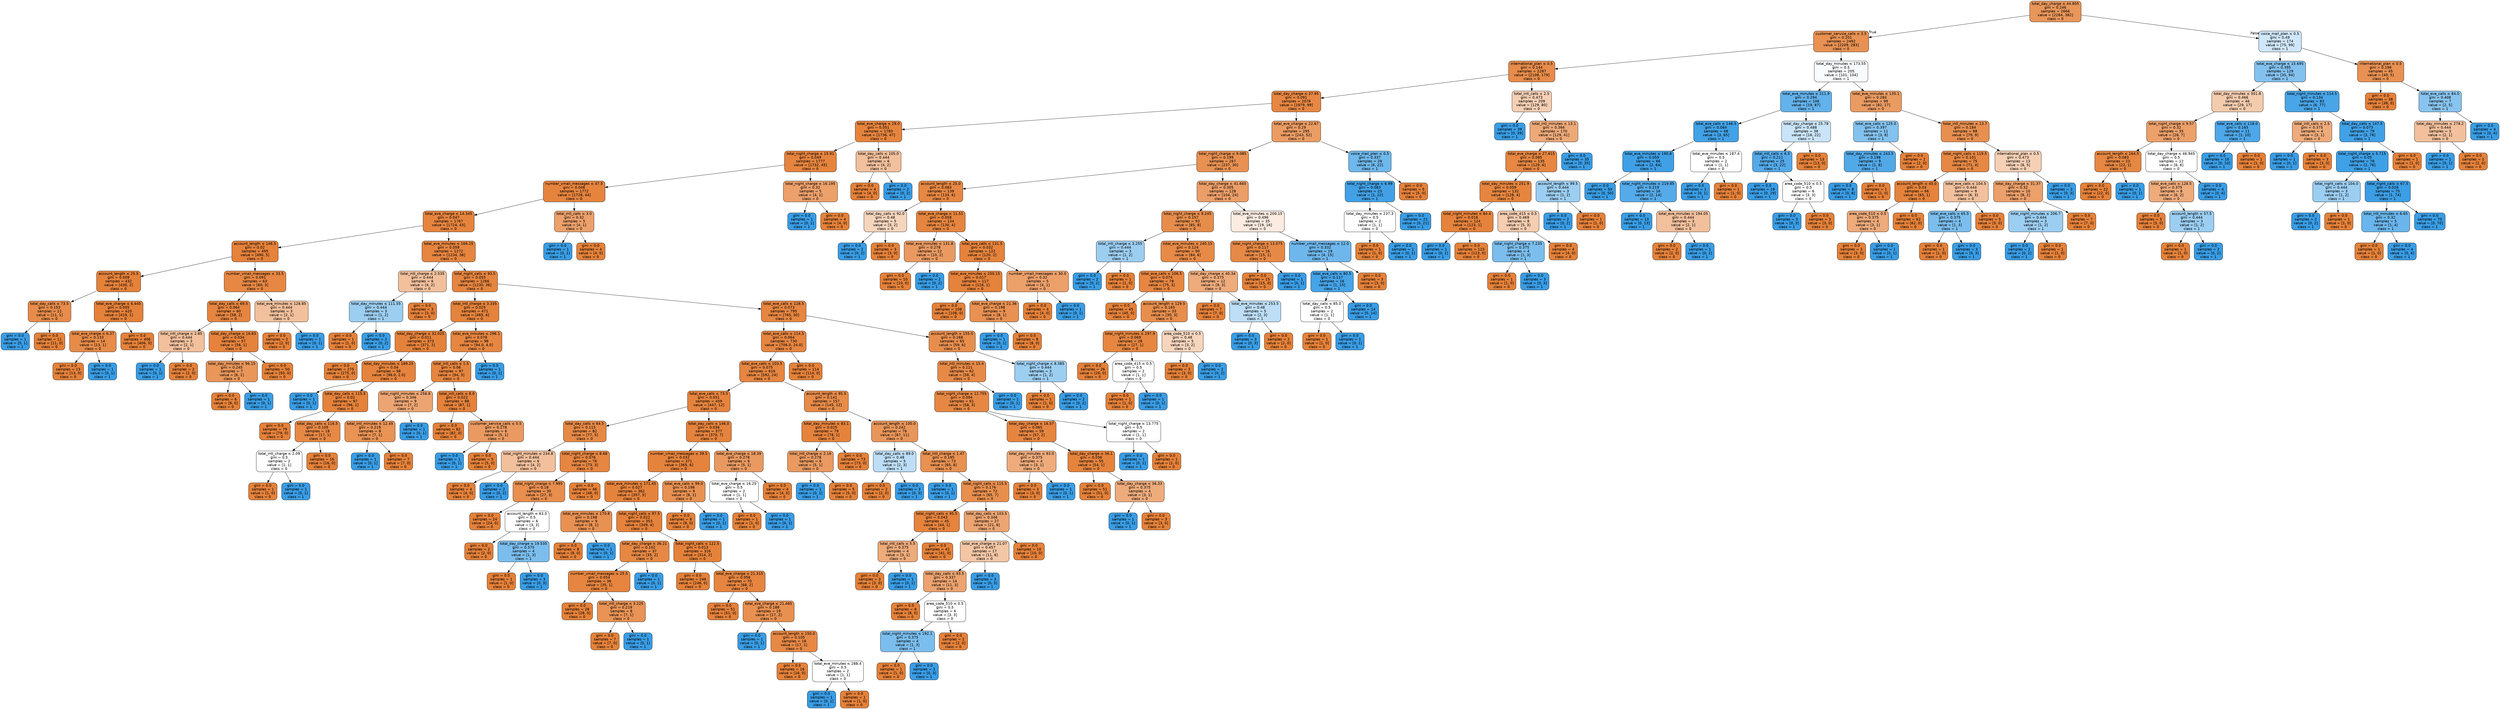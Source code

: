 digraph Tree {
node [shape=box, style="filled, rounded", color="black", fontname="helvetica"] ;
edge [fontname="helvetica"] ;
0 [label=<total_day_charge &le; 44.805<br/>gini = 0.246<br/>samples = 2666<br/>value = [2284, 382]<br/>class = 0>, fillcolor="#e9965a"] ;
1 [label=<customer_service_calls &le; 3.5<br/>gini = 0.201<br/>samples = 2492<br/>value = [2209, 283]<br/>class = 0>, fillcolor="#e89152"] ;
0 -> 1 [labeldistance=2.5, labelangle=45, headlabel="True"] ;
2 [label=<international_plan &le; 0.5<br/>gini = 0.144<br/>samples = 2287<br/>value = [2108, 179]<br/>class = 0>, fillcolor="#e78c4a"] ;
1 -> 2 ;
3 [label=<total_day_charge &le; 37.95<br/>gini = 0.091<br/>samples = 2078<br/>value = [1979, 99]<br/>class = 0>, fillcolor="#e68743"] ;
2 -> 3 ;
4 [label=<total_eve_charge &le; 29.0<br/>gini = 0.051<br/>samples = 1783<br/>value = [1736, 47]<br/>class = 0>, fillcolor="#e6843e"] ;
3 -> 4 ;
5 [label=<total_night_charge &le; 15.91<br/>gini = 0.049<br/>samples = 1777<br/>value = [1732, 45]<br/>class = 0>, fillcolor="#e6843e"] ;
4 -> 5 ;
6 [label=<number_vmail_messages &le; 47.5<br/>gini = 0.048<br/>samples = 1772<br/>value = [1728, 44]<br/>class = 0>, fillcolor="#e6843e"] ;
5 -> 6 ;
7 [label=<total_eve_charge &le; 14.345<br/>gini = 0.047<br/>samples = 1767<br/>value = [1724, 43]<br/>class = 0>, fillcolor="#e6843e"] ;
6 -> 7 ;
8 [label=<account_length &le; 146.5<br/>gini = 0.02<br/>samples = 495<br/>value = [490, 5]<br/>class = 0>, fillcolor="#e5823b"] ;
7 -> 8 ;
9 [label=<account_length &le; 25.5<br/>gini = 0.009<br/>samples = 432<br/>value = [430, 2]<br/>class = 0>, fillcolor="#e5823a"] ;
8 -> 9 ;
10 [label=<total_day_calls &le; 73.5<br/>gini = 0.153<br/>samples = 12<br/>value = [11, 1]<br/>class = 0>, fillcolor="#e78c4b"] ;
9 -> 10 ;
11 [label=<gini = 0.0<br/>samples = 1<br/>value = [0, 1]<br/>class = 1>, fillcolor="#399de5"] ;
10 -> 11 ;
12 [label=<gini = 0.0<br/>samples = 11<br/>value = [11, 0]<br/>class = 0>, fillcolor="#e58139"] ;
10 -> 12 ;
13 [label=<total_eve_charge &le; 6.445<br/>gini = 0.005<br/>samples = 420<br/>value = [419, 1]<br/>class = 0>, fillcolor="#e58139"] ;
9 -> 13 ;
14 [label=<total_eve_charge &le; 6.37<br/>gini = 0.133<br/>samples = 14<br/>value = [13, 1]<br/>class = 0>, fillcolor="#e78b48"] ;
13 -> 14 ;
15 [label=<gini = 0.0<br/>samples = 13<br/>value = [13, 0]<br/>class = 0>, fillcolor="#e58139"] ;
14 -> 15 ;
16 [label=<gini = 0.0<br/>samples = 1<br/>value = [0, 1]<br/>class = 1>, fillcolor="#399de5"] ;
14 -> 16 ;
17 [label=<gini = 0.0<br/>samples = 406<br/>value = [406, 0]<br/>class = 0>, fillcolor="#e58139"] ;
13 -> 17 ;
18 [label=<number_vmail_messages &le; 33.5<br/>gini = 0.091<br/>samples = 63<br/>value = [60, 3]<br/>class = 0>, fillcolor="#e68743"] ;
8 -> 18 ;
19 [label=<total_day_calls &le; 69.5<br/>gini = 0.064<br/>samples = 60<br/>value = [58, 2]<br/>class = 0>, fillcolor="#e68540"] ;
18 -> 19 ;
20 [label=<total_intl_charge &le; 2.85<br/>gini = 0.444<br/>samples = 3<br/>value = [2, 1]<br/>class = 0>, fillcolor="#f2c09c"] ;
19 -> 20 ;
21 [label=<gini = 0.0<br/>samples = 1<br/>value = [0, 1]<br/>class = 1>, fillcolor="#399de5"] ;
20 -> 21 ;
22 [label=<gini = 0.0<br/>samples = 2<br/>value = [2, 0]<br/>class = 0>, fillcolor="#e58139"] ;
20 -> 22 ;
23 [label=<total_day_charge &le; 16.83<br/>gini = 0.034<br/>samples = 57<br/>value = [56, 1]<br/>class = 0>, fillcolor="#e5833d"] ;
19 -> 23 ;
24 [label=<total_day_minutes &le; 96.15<br/>gini = 0.245<br/>samples = 7<br/>value = [6, 1]<br/>class = 0>, fillcolor="#e9965a"] ;
23 -> 24 ;
25 [label=<gini = 0.0<br/>samples = 6<br/>value = [6, 0]<br/>class = 0>, fillcolor="#e58139"] ;
24 -> 25 ;
26 [label=<gini = 0.0<br/>samples = 1<br/>value = [0, 1]<br/>class = 1>, fillcolor="#399de5"] ;
24 -> 26 ;
27 [label=<gini = 0.0<br/>samples = 50<br/>value = [50, 0]<br/>class = 0>, fillcolor="#e58139"] ;
23 -> 27 ;
28 [label=<total_eve_minutes &le; 128.85<br/>gini = 0.444<br/>samples = 3<br/>value = [2, 1]<br/>class = 0>, fillcolor="#f2c09c"] ;
18 -> 28 ;
29 [label=<gini = 0.0<br/>samples = 2<br/>value = [2, 0]<br/>class = 0>, fillcolor="#e58139"] ;
28 -> 29 ;
30 [label=<gini = 0.0<br/>samples = 1<br/>value = [0, 1]<br/>class = 1>, fillcolor="#399de5"] ;
28 -> 30 ;
31 [label=<total_eve_minutes &le; 169.25<br/>gini = 0.058<br/>samples = 1272<br/>value = [1234, 38]<br/>class = 0>, fillcolor="#e6853f"] ;
7 -> 31 ;
32 [label=<total_intl_charge &le; 2.535<br/>gini = 0.444<br/>samples = 6<br/>value = [4, 2]<br/>class = 0>, fillcolor="#f2c09c"] ;
31 -> 32 ;
33 [label=<total_day_minutes &le; 111.55<br/>gini = 0.444<br/>samples = 3<br/>value = [1, 2]<br/>class = 1>, fillcolor="#9ccef2"] ;
32 -> 33 ;
34 [label=<gini = 0.0<br/>samples = 1<br/>value = [1, 0]<br/>class = 0>, fillcolor="#e58139"] ;
33 -> 34 ;
35 [label=<gini = 0.0<br/>samples = 2<br/>value = [0, 2]<br/>class = 1>, fillcolor="#399de5"] ;
33 -> 35 ;
36 [label=<gini = 0.0<br/>samples = 3<br/>value = [3, 0]<br/>class = 0>, fillcolor="#e58139"] ;
32 -> 36 ;
37 [label=<total_night_calls &le; 93.5<br/>gini = 0.055<br/>samples = 1266<br/>value = [1230, 36]<br/>class = 0>, fillcolor="#e6853f"] ;
31 -> 37 ;
38 [label=<total_intl_charge &le; 3.335<br/>gini = 0.025<br/>samples = 471<br/>value = [465, 6]<br/>class = 0>, fillcolor="#e5833c"] ;
37 -> 38 ;
39 [label=<total_day_charge &le; 32.025<br/>gini = 0.011<br/>samples = 373<br/>value = [371, 2]<br/>class = 0>, fillcolor="#e5823a"] ;
38 -> 39 ;
40 [label=<gini = 0.0<br/>samples = 275<br/>value = [275, 0]<br/>class = 0>, fillcolor="#e58139"] ;
39 -> 40 ;
41 [label=<total_day_minutes &le; 189.25<br/>gini = 0.04<br/>samples = 98<br/>value = [96.0, 2.0]<br/>class = 0>, fillcolor="#e6843d"] ;
39 -> 41 ;
42 [label=<gini = 0.0<br/>samples = 1<br/>value = [0, 1]<br/>class = 1>, fillcolor="#399de5"] ;
41 -> 42 ;
43 [label=<total_day_calls &le; 115.5<br/>gini = 0.02<br/>samples = 97<br/>value = [96, 1]<br/>class = 0>, fillcolor="#e5823b"] ;
41 -> 43 ;
44 [label=<gini = 0.0<br/>samples = 79<br/>value = [79, 0]<br/>class = 0>, fillcolor="#e58139"] ;
43 -> 44 ;
45 [label=<total_day_calls &le; 116.5<br/>gini = 0.105<br/>samples = 18<br/>value = [17, 1]<br/>class = 0>, fillcolor="#e78845"] ;
43 -> 45 ;
46 [label=<total_intl_charge &le; 2.09<br/>gini = 0.5<br/>samples = 2<br/>value = [1, 1]<br/>class = 0>, fillcolor="#ffffff"] ;
45 -> 46 ;
47 [label=<gini = 0.0<br/>samples = 1<br/>value = [1, 0]<br/>class = 0>, fillcolor="#e58139"] ;
46 -> 47 ;
48 [label=<gini = 0.0<br/>samples = 1<br/>value = [0, 1]<br/>class = 1>, fillcolor="#399de5"] ;
46 -> 48 ;
49 [label=<gini = 0.0<br/>samples = 16<br/>value = [16, 0]<br/>class = 0>, fillcolor="#e58139"] ;
45 -> 49 ;
50 [label=<total_eve_minutes &le; 296.1<br/>gini = 0.078<br/>samples = 98<br/>value = [94.0, 4.0]<br/>class = 0>, fillcolor="#e68641"] ;
38 -> 50 ;
51 [label=<total_intl_calls &le; 1.5<br/>gini = 0.06<br/>samples = 97<br/>value = [94, 3]<br/>class = 0>, fillcolor="#e6853f"] ;
50 -> 51 ;
52 [label=<total_night_minutes &le; 258.8<br/>gini = 0.346<br/>samples = 9<br/>value = [7, 2]<br/>class = 0>, fillcolor="#eca572"] ;
51 -> 52 ;
53 [label=<total_intl_minutes &le; 12.45<br/>gini = 0.219<br/>samples = 8<br/>value = [7, 1]<br/>class = 0>, fillcolor="#e99355"] ;
52 -> 53 ;
54 [label=<gini = 0.0<br/>samples = 1<br/>value = [0, 1]<br/>class = 1>, fillcolor="#399de5"] ;
53 -> 54 ;
55 [label=<gini = 0.0<br/>samples = 7<br/>value = [7, 0]<br/>class = 0>, fillcolor="#e58139"] ;
53 -> 55 ;
56 [label=<gini = 0.0<br/>samples = 1<br/>value = [0, 1]<br/>class = 1>, fillcolor="#399de5"] ;
52 -> 56 ;
57 [label=<total_intl_calls &le; 8.0<br/>gini = 0.022<br/>samples = 88<br/>value = [87, 1]<br/>class = 0>, fillcolor="#e5823b"] ;
51 -> 57 ;
58 [label=<gini = 0.0<br/>samples = 82<br/>value = [82, 0]<br/>class = 0>, fillcolor="#e58139"] ;
57 -> 58 ;
59 [label=<customer_service_calls &le; 0.5<br/>gini = 0.278<br/>samples = 6<br/>value = [5, 1]<br/>class = 0>, fillcolor="#ea9a61"] ;
57 -> 59 ;
60 [label=<gini = 0.0<br/>samples = 1<br/>value = [0, 1]<br/>class = 1>, fillcolor="#399de5"] ;
59 -> 60 ;
61 [label=<gini = 0.0<br/>samples = 5<br/>value = [5, 0]<br/>class = 0>, fillcolor="#e58139"] ;
59 -> 61 ;
62 [label=<gini = 0.0<br/>samples = 1<br/>value = [0, 1]<br/>class = 1>, fillcolor="#399de5"] ;
50 -> 62 ;
63 [label=<total_eve_calls &le; 128.5<br/>gini = 0.073<br/>samples = 795<br/>value = [765, 30]<br/>class = 0>, fillcolor="#e68641"] ;
37 -> 63 ;
64 [label=<total_eve_calls &le; 114.5<br/>gini = 0.064<br/>samples = 730<br/>value = [706.0, 24.0]<br/>class = 0>, fillcolor="#e68540"] ;
63 -> 64 ;
65 [label=<total_eve_calls &le; 103.5<br/>gini = 0.075<br/>samples = 616<br/>value = [592, 24]<br/>class = 0>, fillcolor="#e68641"] ;
64 -> 65 ;
66 [label=<total_eve_calls &le; 73.5<br/>gini = 0.051<br/>samples = 459<br/>value = [447, 12]<br/>class = 0>, fillcolor="#e6843e"] ;
65 -> 66 ;
67 [label=<total_day_calls &le; 64.5<br/>gini = 0.115<br/>samples = 82<br/>value = [77, 5]<br/>class = 0>, fillcolor="#e78946"] ;
66 -> 67 ;
68 [label=<total_night_minutes &le; 234.8<br/>gini = 0.444<br/>samples = 6<br/>value = [4, 2]<br/>class = 0>, fillcolor="#f2c09c"] ;
67 -> 68 ;
69 [label=<gini = 0.0<br/>samples = 4<br/>value = [4, 0]<br/>class = 0>, fillcolor="#e58139"] ;
68 -> 69 ;
70 [label=<gini = 0.0<br/>samples = 2<br/>value = [0, 2]<br/>class = 1>, fillcolor="#399de5"] ;
68 -> 70 ;
71 [label=<total_night_charge &le; 8.68<br/>gini = 0.076<br/>samples = 76<br/>value = [73, 3]<br/>class = 0>, fillcolor="#e68641"] ;
67 -> 71 ;
72 [label=<total_night_charge &le; 7.995<br/>gini = 0.18<br/>samples = 30<br/>value = [27, 3]<br/>class = 0>, fillcolor="#e88f4f"] ;
71 -> 72 ;
73 [label=<gini = 0.0<br/>samples = 24<br/>value = [24, 0]<br/>class = 0>, fillcolor="#e58139"] ;
72 -> 73 ;
74 [label=<account_length &le; 63.0<br/>gini = 0.5<br/>samples = 6<br/>value = [3, 3]<br/>class = 0>, fillcolor="#ffffff"] ;
72 -> 74 ;
75 [label=<gini = 0.0<br/>samples = 2<br/>value = [2, 0]<br/>class = 0>, fillcolor="#e58139"] ;
74 -> 75 ;
76 [label=<total_day_charge &le; 19.535<br/>gini = 0.375<br/>samples = 4<br/>value = [1, 3]<br/>class = 1>, fillcolor="#7bbeee"] ;
74 -> 76 ;
77 [label=<gini = 0.0<br/>samples = 1<br/>value = [1, 0]<br/>class = 0>, fillcolor="#e58139"] ;
76 -> 77 ;
78 [label=<gini = 0.0<br/>samples = 3<br/>value = [0, 3]<br/>class = 1>, fillcolor="#399de5"] ;
76 -> 78 ;
79 [label=<gini = 0.0<br/>samples = 46<br/>value = [46, 0]<br/>class = 0>, fillcolor="#e58139"] ;
71 -> 79 ;
80 [label=<total_day_calls &le; 146.0<br/>gini = 0.036<br/>samples = 377<br/>value = [370, 7]<br/>class = 0>, fillcolor="#e5833d"] ;
66 -> 80 ;
81 [label=<number_vmail_messages &le; 39.5<br/>gini = 0.032<br/>samples = 371<br/>value = [365, 6]<br/>class = 0>, fillcolor="#e5833c"] ;
80 -> 81 ;
82 [label=<total_eve_minutes &le; 171.45<br/>gini = 0.027<br/>samples = 362<br/>value = [357, 5]<br/>class = 0>, fillcolor="#e5833c"] ;
81 -> 82 ;
83 [label=<total_eve_minutes &le; 170.8<br/>gini = 0.198<br/>samples = 9<br/>value = [8, 1]<br/>class = 0>, fillcolor="#e89152"] ;
82 -> 83 ;
84 [label=<gini = 0.0<br/>samples = 8<br/>value = [8, 0]<br/>class = 0>, fillcolor="#e58139"] ;
83 -> 84 ;
85 [label=<gini = 0.0<br/>samples = 1<br/>value = [0, 1]<br/>class = 1>, fillcolor="#399de5"] ;
83 -> 85 ;
86 [label=<total_night_calls &le; 97.5<br/>gini = 0.022<br/>samples = 353<br/>value = [349, 4]<br/>class = 0>, fillcolor="#e5823b"] ;
82 -> 86 ;
87 [label=<total_day_charge &le; 36.21<br/>gini = 0.102<br/>samples = 37<br/>value = [35, 2]<br/>class = 0>, fillcolor="#e68844"] ;
86 -> 87 ;
88 [label=<number_vmail_messages &le; 25.5<br/>gini = 0.054<br/>samples = 36<br/>value = [35, 1]<br/>class = 0>, fillcolor="#e6853f"] ;
87 -> 88 ;
89 [label=<gini = 0.0<br/>samples = 28<br/>value = [28, 0]<br/>class = 0>, fillcolor="#e58139"] ;
88 -> 89 ;
90 [label=<total_intl_charge &le; 3.225<br/>gini = 0.219<br/>samples = 8<br/>value = [7, 1]<br/>class = 0>, fillcolor="#e99355"] ;
88 -> 90 ;
91 [label=<gini = 0.0<br/>samples = 7<br/>value = [7, 0]<br/>class = 0>, fillcolor="#e58139"] ;
90 -> 91 ;
92 [label=<gini = 0.0<br/>samples = 1<br/>value = [0, 1]<br/>class = 1>, fillcolor="#399de5"] ;
90 -> 92 ;
93 [label=<gini = 0.0<br/>samples = 1<br/>value = [0, 1]<br/>class = 1>, fillcolor="#399de5"] ;
87 -> 93 ;
94 [label=<total_night_calls &le; 122.5<br/>gini = 0.013<br/>samples = 316<br/>value = [314, 2]<br/>class = 0>, fillcolor="#e5823a"] ;
86 -> 94 ;
95 [label=<gini = 0.0<br/>samples = 246<br/>value = [246, 0]<br/>class = 0>, fillcolor="#e58139"] ;
94 -> 95 ;
96 [label=<total_eve_charge &le; 21.315<br/>gini = 0.056<br/>samples = 70<br/>value = [68, 2]<br/>class = 0>, fillcolor="#e6853f"] ;
94 -> 96 ;
97 [label=<gini = 0.0<br/>samples = 51<br/>value = [51, 0]<br/>class = 0>, fillcolor="#e58139"] ;
96 -> 97 ;
98 [label=<total_eve_charge &le; 21.465<br/>gini = 0.188<br/>samples = 19<br/>value = [17, 2]<br/>class = 0>, fillcolor="#e89050"] ;
96 -> 98 ;
99 [label=<gini = 0.0<br/>samples = 1<br/>value = [0, 1]<br/>class = 1>, fillcolor="#399de5"] ;
98 -> 99 ;
100 [label=<account_length &le; 150.0<br/>gini = 0.105<br/>samples = 18<br/>value = [17, 1]<br/>class = 0>, fillcolor="#e78845"] ;
98 -> 100 ;
101 [label=<gini = 0.0<br/>samples = 16<br/>value = [16, 0]<br/>class = 0>, fillcolor="#e58139"] ;
100 -> 101 ;
102 [label=<total_eve_minutes &le; 288.4<br/>gini = 0.5<br/>samples = 2<br/>value = [1, 1]<br/>class = 0>, fillcolor="#ffffff"] ;
100 -> 102 ;
103 [label=<gini = 0.0<br/>samples = 1<br/>value = [0, 1]<br/>class = 1>, fillcolor="#399de5"] ;
102 -> 103 ;
104 [label=<gini = 0.0<br/>samples = 1<br/>value = [1, 0]<br/>class = 0>, fillcolor="#e58139"] ;
102 -> 104 ;
105 [label=<total_eve_calls &le; 99.0<br/>gini = 0.198<br/>samples = 9<br/>value = [8, 1]<br/>class = 0>, fillcolor="#e89152"] ;
81 -> 105 ;
106 [label=<gini = 0.0<br/>samples = 8<br/>value = [8, 0]<br/>class = 0>, fillcolor="#e58139"] ;
105 -> 106 ;
107 [label=<gini = 0.0<br/>samples = 1<br/>value = [0, 1]<br/>class = 1>, fillcolor="#399de5"] ;
105 -> 107 ;
108 [label=<total_eve_charge &le; 18.39<br/>gini = 0.278<br/>samples = 6<br/>value = [5, 1]<br/>class = 0>, fillcolor="#ea9a61"] ;
80 -> 108 ;
109 [label=<total_eve_charge &le; 16.25<br/>gini = 0.5<br/>samples = 2<br/>value = [1, 1]<br/>class = 0>, fillcolor="#ffffff"] ;
108 -> 109 ;
110 [label=<gini = 0.0<br/>samples = 1<br/>value = [1, 0]<br/>class = 0>, fillcolor="#e58139"] ;
109 -> 110 ;
111 [label=<gini = 0.0<br/>samples = 1<br/>value = [0, 1]<br/>class = 1>, fillcolor="#399de5"] ;
109 -> 111 ;
112 [label=<gini = 0.0<br/>samples = 4<br/>value = [4, 0]<br/>class = 0>, fillcolor="#e58139"] ;
108 -> 112 ;
113 [label=<account_length &le; 95.5<br/>gini = 0.141<br/>samples = 157<br/>value = [145, 12]<br/>class = 0>, fillcolor="#e78b49"] ;
65 -> 113 ;
114 [label=<total_day_minutes &le; 83.1<br/>gini = 0.025<br/>samples = 79<br/>value = [78, 1]<br/>class = 0>, fillcolor="#e5833c"] ;
113 -> 114 ;
115 [label=<total_intl_charge &le; 2.16<br/>gini = 0.278<br/>samples = 6<br/>value = [5, 1]<br/>class = 0>, fillcolor="#ea9a61"] ;
114 -> 115 ;
116 [label=<gini = 0.0<br/>samples = 1<br/>value = [0, 1]<br/>class = 1>, fillcolor="#399de5"] ;
115 -> 116 ;
117 [label=<gini = 0.0<br/>samples = 5<br/>value = [5, 0]<br/>class = 0>, fillcolor="#e58139"] ;
115 -> 117 ;
118 [label=<gini = 0.0<br/>samples = 73<br/>value = [73, 0]<br/>class = 0>, fillcolor="#e58139"] ;
114 -> 118 ;
119 [label=<account_length &le; 100.0<br/>gini = 0.242<br/>samples = 78<br/>value = [67, 11]<br/>class = 0>, fillcolor="#e9965a"] ;
113 -> 119 ;
120 [label=<total_day_calls &le; 89.0<br/>gini = 0.48<br/>samples = 5<br/>value = [2, 3]<br/>class = 1>, fillcolor="#bddef6"] ;
119 -> 120 ;
121 [label=<gini = 0.0<br/>samples = 2<br/>value = [2, 0]<br/>class = 0>, fillcolor="#e58139"] ;
120 -> 121 ;
122 [label=<gini = 0.0<br/>samples = 3<br/>value = [0, 3]<br/>class = 1>, fillcolor="#399de5"] ;
120 -> 122 ;
123 [label=<total_intl_charge &le; 1.47<br/>gini = 0.195<br/>samples = 73<br/>value = [65, 8]<br/>class = 0>, fillcolor="#e89151"] ;
119 -> 123 ;
124 [label=<gini = 0.0<br/>samples = 1<br/>value = [0, 1]<br/>class = 1>, fillcolor="#399de5"] ;
123 -> 124 ;
125 [label=<total_night_calls &le; 115.5<br/>gini = 0.176<br/>samples = 72<br/>value = [65, 7]<br/>class = 0>, fillcolor="#e88f4e"] ;
123 -> 125 ;
126 [label=<total_night_calls &le; 95.5<br/>gini = 0.043<br/>samples = 45<br/>value = [44, 1]<br/>class = 0>, fillcolor="#e6843d"] ;
125 -> 126 ;
127 [label=<total_intl_calls &le; 5.5<br/>gini = 0.375<br/>samples = 4<br/>value = [3, 1]<br/>class = 0>, fillcolor="#eeab7b"] ;
126 -> 127 ;
128 [label=<gini = 0.0<br/>samples = 3<br/>value = [3, 0]<br/>class = 0>, fillcolor="#e58139"] ;
127 -> 128 ;
129 [label=<gini = 0.0<br/>samples = 1<br/>value = [0, 1]<br/>class = 1>, fillcolor="#399de5"] ;
127 -> 129 ;
130 [label=<gini = 0.0<br/>samples = 41<br/>value = [41, 0]<br/>class = 0>, fillcolor="#e58139"] ;
126 -> 130 ;
131 [label=<total_day_calls &le; 103.5<br/>gini = 0.346<br/>samples = 27<br/>value = [21, 6]<br/>class = 0>, fillcolor="#eca572"] ;
125 -> 131 ;
132 [label=<total_eve_charge &le; 21.07<br/>gini = 0.457<br/>samples = 17<br/>value = [11, 6]<br/>class = 0>, fillcolor="#f3c6a5"] ;
131 -> 132 ;
133 [label=<total_day_calls &le; 93.5<br/>gini = 0.337<br/>samples = 14<br/>value = [11, 3]<br/>class = 0>, fillcolor="#eca36f"] ;
132 -> 133 ;
134 [label=<gini = 0.0<br/>samples = 8<br/>value = [8, 0]<br/>class = 0>, fillcolor="#e58139"] ;
133 -> 134 ;
135 [label=<area_code_510 &le; 0.5<br/>gini = 0.5<br/>samples = 6<br/>value = [3, 3]<br/>class = 0>, fillcolor="#ffffff"] ;
133 -> 135 ;
136 [label=<total_night_minutes &le; 192.1<br/>gini = 0.375<br/>samples = 4<br/>value = [1, 3]<br/>class = 1>, fillcolor="#7bbeee"] ;
135 -> 136 ;
137 [label=<gini = 0.0<br/>samples = 1<br/>value = [1, 0]<br/>class = 0>, fillcolor="#e58139"] ;
136 -> 137 ;
138 [label=<gini = 0.0<br/>samples = 3<br/>value = [0, 3]<br/>class = 1>, fillcolor="#399de5"] ;
136 -> 138 ;
139 [label=<gini = 0.0<br/>samples = 2<br/>value = [2, 0]<br/>class = 0>, fillcolor="#e58139"] ;
135 -> 139 ;
140 [label=<gini = 0.0<br/>samples = 3<br/>value = [0, 3]<br/>class = 1>, fillcolor="#399de5"] ;
132 -> 140 ;
141 [label=<gini = 0.0<br/>samples = 10<br/>value = [10, 0]<br/>class = 0>, fillcolor="#e58139"] ;
131 -> 141 ;
142 [label=<gini = 0.0<br/>samples = 114<br/>value = [114, 0]<br/>class = 0>, fillcolor="#e58139"] ;
64 -> 142 ;
143 [label=<account_length &le; 155.0<br/>gini = 0.168<br/>samples = 65<br/>value = [59, 6]<br/>class = 0>, fillcolor="#e88e4d"] ;
63 -> 143 ;
144 [label=<total_intl_minutes &le; 15.4<br/>gini = 0.121<br/>samples = 62<br/>value = [58, 4]<br/>class = 0>, fillcolor="#e78a47"] ;
143 -> 144 ;
145 [label=<total_night_charge &le; 12.755<br/>gini = 0.094<br/>samples = 61<br/>value = [58, 3]<br/>class = 0>, fillcolor="#e68843"] ;
144 -> 145 ;
146 [label=<total_day_charge &le; 16.57<br/>gini = 0.065<br/>samples = 59<br/>value = [57, 2]<br/>class = 0>, fillcolor="#e68540"] ;
145 -> 146 ;
147 [label=<total_day_minutes &le; 93.0<br/>gini = 0.375<br/>samples = 4<br/>value = [3, 1]<br/>class = 0>, fillcolor="#eeab7b"] ;
146 -> 147 ;
148 [label=<gini = 0.0<br/>samples = 3<br/>value = [3, 0]<br/>class = 0>, fillcolor="#e58139"] ;
147 -> 148 ;
149 [label=<gini = 0.0<br/>samples = 1<br/>value = [0, 1]<br/>class = 1>, fillcolor="#399de5"] ;
147 -> 149 ;
150 [label=<total_day_charge &le; 36.1<br/>gini = 0.036<br/>samples = 55<br/>value = [54, 1]<br/>class = 0>, fillcolor="#e5833d"] ;
146 -> 150 ;
151 [label=<gini = 0.0<br/>samples = 51<br/>value = [51, 0]<br/>class = 0>, fillcolor="#e58139"] ;
150 -> 151 ;
152 [label=<total_day_charge &le; 36.33<br/>gini = 0.375<br/>samples = 4<br/>value = [3, 1]<br/>class = 0>, fillcolor="#eeab7b"] ;
150 -> 152 ;
153 [label=<gini = 0.0<br/>samples = 1<br/>value = [0, 1]<br/>class = 1>, fillcolor="#399de5"] ;
152 -> 153 ;
154 [label=<gini = 0.0<br/>samples = 3<br/>value = [3, 0]<br/>class = 0>, fillcolor="#e58139"] ;
152 -> 154 ;
155 [label=<total_night_charge &le; 13.775<br/>gini = 0.5<br/>samples = 2<br/>value = [1, 1]<br/>class = 0>, fillcolor="#ffffff"] ;
145 -> 155 ;
156 [label=<gini = 0.0<br/>samples = 1<br/>value = [0, 1]<br/>class = 1>, fillcolor="#399de5"] ;
155 -> 156 ;
157 [label=<gini = 0.0<br/>samples = 1<br/>value = [1, 0]<br/>class = 0>, fillcolor="#e58139"] ;
155 -> 157 ;
158 [label=<gini = 0.0<br/>samples = 1<br/>value = [0, 1]<br/>class = 1>, fillcolor="#399de5"] ;
144 -> 158 ;
159 [label=<total_night_charge &le; 8.385<br/>gini = 0.444<br/>samples = 3<br/>value = [1, 2]<br/>class = 1>, fillcolor="#9ccef2"] ;
143 -> 159 ;
160 [label=<gini = 0.0<br/>samples = 1<br/>value = [1, 0]<br/>class = 0>, fillcolor="#e58139"] ;
159 -> 160 ;
161 [label=<gini = 0.0<br/>samples = 2<br/>value = [0, 2]<br/>class = 1>, fillcolor="#399de5"] ;
159 -> 161 ;
162 [label=<total_intl_calls &le; 3.0<br/>gini = 0.32<br/>samples = 5<br/>value = [4, 1]<br/>class = 0>, fillcolor="#eca06a"] ;
6 -> 162 ;
163 [label=<gini = 0.0<br/>samples = 1<br/>value = [0, 1]<br/>class = 1>, fillcolor="#399de5"] ;
162 -> 163 ;
164 [label=<gini = 0.0<br/>samples = 4<br/>value = [4, 0]<br/>class = 0>, fillcolor="#e58139"] ;
162 -> 164 ;
165 [label=<total_night_charge &le; 16.195<br/>gini = 0.32<br/>samples = 5<br/>value = [4, 1]<br/>class = 0>, fillcolor="#eca06a"] ;
5 -> 165 ;
166 [label=<gini = 0.0<br/>samples = 1<br/>value = [0, 1]<br/>class = 1>, fillcolor="#399de5"] ;
165 -> 166 ;
167 [label=<gini = 0.0<br/>samples = 4<br/>value = [4, 0]<br/>class = 0>, fillcolor="#e58139"] ;
165 -> 167 ;
168 [label=<total_day_calls &le; 105.0<br/>gini = 0.444<br/>samples = 6<br/>value = [4, 2]<br/>class = 0>, fillcolor="#f2c09c"] ;
4 -> 168 ;
169 [label=<gini = 0.0<br/>samples = 4<br/>value = [4, 0]<br/>class = 0>, fillcolor="#e58139"] ;
168 -> 169 ;
170 [label=<gini = 0.0<br/>samples = 2<br/>value = [0, 2]<br/>class = 1>, fillcolor="#399de5"] ;
168 -> 170 ;
171 [label=<total_eve_charge &le; 22.67<br/>gini = 0.29<br/>samples = 295<br/>value = [243, 52]<br/>class = 0>, fillcolor="#eb9c63"] ;
3 -> 171 ;
172 [label=<total_night_charge &le; 9.085<br/>gini = 0.199<br/>samples = 267<br/>value = [237, 30]<br/>class = 0>, fillcolor="#e89152"] ;
171 -> 172 ;
173 [label=<account_length &le; 25.0<br/>gini = 0.083<br/>samples = 139<br/>value = [133, 6]<br/>class = 0>, fillcolor="#e68742"] ;
172 -> 173 ;
174 [label=<total_day_calls &le; 92.0<br/>gini = 0.48<br/>samples = 5<br/>value = [3, 2]<br/>class = 0>, fillcolor="#f6d5bd"] ;
173 -> 174 ;
175 [label=<gini = 0.0<br/>samples = 2<br/>value = [0, 2]<br/>class = 1>, fillcolor="#399de5"] ;
174 -> 175 ;
176 [label=<gini = 0.0<br/>samples = 3<br/>value = [3, 0]<br/>class = 0>, fillcolor="#e58139"] ;
174 -> 176 ;
177 [label=<total_eve_charge &le; 11.51<br/>gini = 0.058<br/>samples = 134<br/>value = [130, 4]<br/>class = 0>, fillcolor="#e6853f"] ;
173 -> 177 ;
178 [label=<total_eve_minutes &le; 131.8<br/>gini = 0.278<br/>samples = 12<br/>value = [10, 2]<br/>class = 0>, fillcolor="#ea9a61"] ;
177 -> 178 ;
179 [label=<gini = 0.0<br/>samples = 10<br/>value = [10, 0]<br/>class = 0>, fillcolor="#e58139"] ;
178 -> 179 ;
180 [label=<gini = 0.0<br/>samples = 2<br/>value = [0, 2]<br/>class = 1>, fillcolor="#399de5"] ;
178 -> 180 ;
181 [label=<total_eve_calls &le; 131.5<br/>gini = 0.032<br/>samples = 122<br/>value = [120, 2]<br/>class = 0>, fillcolor="#e5833c"] ;
177 -> 181 ;
182 [label=<total_eve_minutes &le; 250.15<br/>gini = 0.017<br/>samples = 117<br/>value = [116, 1]<br/>class = 0>, fillcolor="#e5823b"] ;
181 -> 182 ;
183 [label=<gini = 0.0<br/>samples = 108<br/>value = [108, 0]<br/>class = 0>, fillcolor="#e58139"] ;
182 -> 183 ;
184 [label=<total_eve_charge &le; 21.36<br/>gini = 0.198<br/>samples = 9<br/>value = [8, 1]<br/>class = 0>, fillcolor="#e89152"] ;
182 -> 184 ;
185 [label=<gini = 0.0<br/>samples = 1<br/>value = [0, 1]<br/>class = 1>, fillcolor="#399de5"] ;
184 -> 185 ;
186 [label=<gini = 0.0<br/>samples = 8<br/>value = [8, 0]<br/>class = 0>, fillcolor="#e58139"] ;
184 -> 186 ;
187 [label=<number_vmail_messages &le; 30.0<br/>gini = 0.32<br/>samples = 5<br/>value = [4, 1]<br/>class = 0>, fillcolor="#eca06a"] ;
181 -> 187 ;
188 [label=<gini = 0.0<br/>samples = 4<br/>value = [4, 0]<br/>class = 0>, fillcolor="#e58139"] ;
187 -> 188 ;
189 [label=<gini = 0.0<br/>samples = 1<br/>value = [0, 1]<br/>class = 1>, fillcolor="#399de5"] ;
187 -> 189 ;
190 [label=<total_day_charge &le; 41.665<br/>gini = 0.305<br/>samples = 128<br/>value = [104, 24]<br/>class = 0>, fillcolor="#eb9e67"] ;
172 -> 190 ;
191 [label=<total_night_charge &le; 9.245<br/>gini = 0.157<br/>samples = 93<br/>value = [85, 8]<br/>class = 0>, fillcolor="#e78d4c"] ;
190 -> 191 ;
192 [label=<total_intl_charge &le; 3.255<br/>gini = 0.444<br/>samples = 3<br/>value = [1, 2]<br/>class = 1>, fillcolor="#9ccef2"] ;
191 -> 192 ;
193 [label=<gini = 0.0<br/>samples = 2<br/>value = [0, 2]<br/>class = 1>, fillcolor="#399de5"] ;
192 -> 193 ;
194 [label=<gini = 0.0<br/>samples = 1<br/>value = [1, 0]<br/>class = 0>, fillcolor="#e58139"] ;
192 -> 194 ;
195 [label=<total_eve_minutes &le; 240.15<br/>gini = 0.124<br/>samples = 90<br/>value = [84, 6]<br/>class = 0>, fillcolor="#e78a47"] ;
191 -> 195 ;
196 [label=<total_eve_calls &le; 106.5<br/>gini = 0.074<br/>samples = 78<br/>value = [75, 3]<br/>class = 0>, fillcolor="#e68641"] ;
195 -> 196 ;
197 [label=<gini = 0.0<br/>samples = 45<br/>value = [45, 0]<br/>class = 0>, fillcolor="#e58139"] ;
196 -> 197 ;
198 [label=<account_length &le; 129.5<br/>gini = 0.165<br/>samples = 33<br/>value = [30, 3]<br/>class = 0>, fillcolor="#e88e4d"] ;
196 -> 198 ;
199 [label=<total_night_minutes &le; 297.9<br/>gini = 0.069<br/>samples = 28<br/>value = [27, 1]<br/>class = 0>, fillcolor="#e68640"] ;
198 -> 199 ;
200 [label=<gini = 0.0<br/>samples = 26<br/>value = [26, 0]<br/>class = 0>, fillcolor="#e58139"] ;
199 -> 200 ;
201 [label=<area_code_415 &le; 0.5<br/>gini = 0.5<br/>samples = 2<br/>value = [1, 1]<br/>class = 0>, fillcolor="#ffffff"] ;
199 -> 201 ;
202 [label=<gini = 0.0<br/>samples = 1<br/>value = [1, 0]<br/>class = 0>, fillcolor="#e58139"] ;
201 -> 202 ;
203 [label=<gini = 0.0<br/>samples = 1<br/>value = [0, 1]<br/>class = 1>, fillcolor="#399de5"] ;
201 -> 203 ;
204 [label=<area_code_510 &le; 0.5<br/>gini = 0.48<br/>samples = 5<br/>value = [3, 2]<br/>class = 0>, fillcolor="#f6d5bd"] ;
198 -> 204 ;
205 [label=<gini = 0.0<br/>samples = 3<br/>value = [3, 0]<br/>class = 0>, fillcolor="#e58139"] ;
204 -> 205 ;
206 [label=<gini = 0.0<br/>samples = 2<br/>value = [0, 2]<br/>class = 1>, fillcolor="#399de5"] ;
204 -> 206 ;
207 [label=<total_day_charge &le; 40.34<br/>gini = 0.375<br/>samples = 12<br/>value = [9, 3]<br/>class = 0>, fillcolor="#eeab7b"] ;
195 -> 207 ;
208 [label=<gini = 0.0<br/>samples = 7<br/>value = [7, 0]<br/>class = 0>, fillcolor="#e58139"] ;
207 -> 208 ;
209 [label=<total_eve_minutes &le; 253.5<br/>gini = 0.48<br/>samples = 5<br/>value = [2, 3]<br/>class = 1>, fillcolor="#bddef6"] ;
207 -> 209 ;
210 [label=<gini = 0.0<br/>samples = 3<br/>value = [0, 3]<br/>class = 1>, fillcolor="#399de5"] ;
209 -> 210 ;
211 [label=<gini = 0.0<br/>samples = 2<br/>value = [2, 0]<br/>class = 0>, fillcolor="#e58139"] ;
209 -> 211 ;
212 [label=<total_eve_minutes &le; 200.15<br/>gini = 0.496<br/>samples = 35<br/>value = [19, 16]<br/>class = 0>, fillcolor="#fbebe0"] ;
190 -> 212 ;
213 [label=<total_night_charge &le; 13.075<br/>gini = 0.117<br/>samples = 16<br/>value = [15, 1]<br/>class = 0>, fillcolor="#e78946"] ;
212 -> 213 ;
214 [label=<gini = 0.0<br/>samples = 15<br/>value = [15, 0]<br/>class = 0>, fillcolor="#e58139"] ;
213 -> 214 ;
215 [label=<gini = 0.0<br/>samples = 1<br/>value = [0, 1]<br/>class = 1>, fillcolor="#399de5"] ;
213 -> 215 ;
216 [label=<number_vmail_messages &le; 12.0<br/>gini = 0.332<br/>samples = 19<br/>value = [4, 15]<br/>class = 1>, fillcolor="#6eb7ec"] ;
212 -> 216 ;
217 [label=<total_eve_calls &le; 80.5<br/>gini = 0.117<br/>samples = 16<br/>value = [1, 15]<br/>class = 1>, fillcolor="#46a4e7"] ;
216 -> 217 ;
218 [label=<total_day_calls &le; 85.0<br/>gini = 0.5<br/>samples = 2<br/>value = [1, 1]<br/>class = 0>, fillcolor="#ffffff"] ;
217 -> 218 ;
219 [label=<gini = 0.0<br/>samples = 1<br/>value = [1, 0]<br/>class = 0>, fillcolor="#e58139"] ;
218 -> 219 ;
220 [label=<gini = 0.0<br/>samples = 1<br/>value = [0, 1]<br/>class = 1>, fillcolor="#399de5"] ;
218 -> 220 ;
221 [label=<gini = 0.0<br/>samples = 14<br/>value = [0, 14]<br/>class = 1>, fillcolor="#399de5"] ;
217 -> 221 ;
222 [label=<gini = 0.0<br/>samples = 3<br/>value = [3, 0]<br/>class = 0>, fillcolor="#e58139"] ;
216 -> 222 ;
223 [label=<voice_mail_plan &le; 0.5<br/>gini = 0.337<br/>samples = 28<br/>value = [6, 22]<br/>class = 1>, fillcolor="#6fb8ec"] ;
171 -> 223 ;
224 [label=<total_night_charge &le; 6.99<br/>gini = 0.083<br/>samples = 23<br/>value = [1, 22]<br/>class = 1>, fillcolor="#42a1e6"] ;
223 -> 224 ;
225 [label=<total_day_minutes &le; 237.3<br/>gini = 0.5<br/>samples = 2<br/>value = [1, 1]<br/>class = 0>, fillcolor="#ffffff"] ;
224 -> 225 ;
226 [label=<gini = 0.0<br/>samples = 1<br/>value = [1, 0]<br/>class = 0>, fillcolor="#e58139"] ;
225 -> 226 ;
227 [label=<gini = 0.0<br/>samples = 1<br/>value = [0, 1]<br/>class = 1>, fillcolor="#399de5"] ;
225 -> 227 ;
228 [label=<gini = 0.0<br/>samples = 21<br/>value = [0, 21]<br/>class = 1>, fillcolor="#399de5"] ;
224 -> 228 ;
229 [label=<gini = 0.0<br/>samples = 5<br/>value = [5, 0]<br/>class = 0>, fillcolor="#e58139"] ;
223 -> 229 ;
230 [label=<total_intl_calls &le; 2.5<br/>gini = 0.473<br/>samples = 209<br/>value = [129, 80]<br/>class = 0>, fillcolor="#f5cfb4"] ;
2 -> 230 ;
231 [label=<gini = 0.0<br/>samples = 39<br/>value = [0, 39]<br/>class = 1>, fillcolor="#399de5"] ;
230 -> 231 ;
232 [label=<total_intl_minutes &le; 13.1<br/>gini = 0.366<br/>samples = 170<br/>value = [129, 41]<br/>class = 0>, fillcolor="#eda978"] ;
230 -> 232 ;
233 [label=<total_eve_charge &le; 27.615<br/>gini = 0.085<br/>samples = 135<br/>value = [129, 6]<br/>class = 0>, fillcolor="#e68742"] ;
232 -> 233 ;
234 [label=<total_day_minutes &le; 251.9<br/>gini = 0.059<br/>samples = 132<br/>value = [128, 4]<br/>class = 0>, fillcolor="#e6853f"] ;
233 -> 234 ;
235 [label=<total_night_minutes &le; 84.4<br/>gini = 0.016<br/>samples = 124<br/>value = [123, 1]<br/>class = 0>, fillcolor="#e5823b"] ;
234 -> 235 ;
236 [label=<gini = 0.0<br/>samples = 1<br/>value = [0, 1]<br/>class = 1>, fillcolor="#399de5"] ;
235 -> 236 ;
237 [label=<gini = 0.0<br/>samples = 123<br/>value = [123, 0]<br/>class = 0>, fillcolor="#e58139"] ;
235 -> 237 ;
238 [label=<area_code_415 &le; 0.5<br/>gini = 0.469<br/>samples = 8<br/>value = [5, 3]<br/>class = 0>, fillcolor="#f5cdb0"] ;
234 -> 238 ;
239 [label=<total_night_charge &le; 7.235<br/>gini = 0.375<br/>samples = 4<br/>value = [1, 3]<br/>class = 1>, fillcolor="#7bbeee"] ;
238 -> 239 ;
240 [label=<gini = 0.0<br/>samples = 1<br/>value = [1, 0]<br/>class = 0>, fillcolor="#e58139"] ;
239 -> 240 ;
241 [label=<gini = 0.0<br/>samples = 3<br/>value = [0, 3]<br/>class = 1>, fillcolor="#399de5"] ;
239 -> 241 ;
242 [label=<gini = 0.0<br/>samples = 4<br/>value = [4, 0]<br/>class = 0>, fillcolor="#e58139"] ;
238 -> 242 ;
243 [label=<account_length &le; 99.5<br/>gini = 0.444<br/>samples = 3<br/>value = [1, 2]<br/>class = 1>, fillcolor="#9ccef2"] ;
233 -> 243 ;
244 [label=<gini = 0.0<br/>samples = 2<br/>value = [0, 2]<br/>class = 1>, fillcolor="#399de5"] ;
243 -> 244 ;
245 [label=<gini = 0.0<br/>samples = 1<br/>value = [1, 0]<br/>class = 0>, fillcolor="#e58139"] ;
243 -> 245 ;
246 [label=<gini = 0.0<br/>samples = 35<br/>value = [0, 35]<br/>class = 1>, fillcolor="#399de5"] ;
232 -> 246 ;
247 [label=<total_day_minutes &le; 173.55<br/>gini = 0.5<br/>samples = 205<br/>value = [101, 104]<br/>class = 1>, fillcolor="#f9fcfe"] ;
1 -> 247 ;
248 [label=<total_eve_minutes &le; 211.9<br/>gini = 0.294<br/>samples = 106<br/>value = [19, 87]<br/>class = 1>, fillcolor="#64b2eb"] ;
247 -> 248 ;
249 [label=<total_eve_calls &le; 146.5<br/>gini = 0.084<br/>samples = 68<br/>value = [3, 65]<br/>class = 1>, fillcolor="#42a2e6"] ;
248 -> 249 ;
250 [label=<total_eve_minutes &le; 190.8<br/>gini = 0.059<br/>samples = 66<br/>value = [2, 64]<br/>class = 1>, fillcolor="#3fa0e6"] ;
249 -> 250 ;
251 [label=<gini = 0.0<br/>samples = 50<br/>value = [0, 50]<br/>class = 1>, fillcolor="#399de5"] ;
250 -> 251 ;
252 [label=<total_night_minutes &le; 219.85<br/>gini = 0.219<br/>samples = 16<br/>value = [2, 14]<br/>class = 1>, fillcolor="#55abe9"] ;
250 -> 252 ;
253 [label=<gini = 0.0<br/>samples = 13<br/>value = [0, 13]<br/>class = 1>, fillcolor="#399de5"] ;
252 -> 253 ;
254 [label=<total_eve_minutes &le; 194.05<br/>gini = 0.444<br/>samples = 3<br/>value = [2, 1]<br/>class = 0>, fillcolor="#f2c09c"] ;
252 -> 254 ;
255 [label=<gini = 0.0<br/>samples = 2<br/>value = [2, 0]<br/>class = 0>, fillcolor="#e58139"] ;
254 -> 255 ;
256 [label=<gini = 0.0<br/>samples = 1<br/>value = [0, 1]<br/>class = 1>, fillcolor="#399de5"] ;
254 -> 256 ;
257 [label=<total_eve_minutes &le; 187.4<br/>gini = 0.5<br/>samples = 2<br/>value = [1, 1]<br/>class = 0>, fillcolor="#ffffff"] ;
249 -> 257 ;
258 [label=<gini = 0.0<br/>samples = 1<br/>value = [0, 1]<br/>class = 1>, fillcolor="#399de5"] ;
257 -> 258 ;
259 [label=<gini = 0.0<br/>samples = 1<br/>value = [1, 0]<br/>class = 0>, fillcolor="#e58139"] ;
257 -> 259 ;
260 [label=<total_day_charge &le; 25.78<br/>gini = 0.488<br/>samples = 38<br/>value = [16, 22]<br/>class = 1>, fillcolor="#c9e4f8"] ;
248 -> 260 ;
261 [label=<total_intl_calls &le; 6.5<br/>gini = 0.211<br/>samples = 25<br/>value = [3, 22]<br/>class = 1>, fillcolor="#54aae9"] ;
260 -> 261 ;
262 [label=<gini = 0.0<br/>samples = 19<br/>value = [0, 19]<br/>class = 1>, fillcolor="#399de5"] ;
261 -> 262 ;
263 [label=<area_code_510 &le; 0.5<br/>gini = 0.5<br/>samples = 6<br/>value = [3, 3]<br/>class = 0>, fillcolor="#ffffff"] ;
261 -> 263 ;
264 [label=<gini = 0.0<br/>samples = 3<br/>value = [0, 3]<br/>class = 1>, fillcolor="#399de5"] ;
263 -> 264 ;
265 [label=<gini = 0.0<br/>samples = 3<br/>value = [3, 0]<br/>class = 0>, fillcolor="#e58139"] ;
263 -> 265 ;
266 [label=<gini = 0.0<br/>samples = 13<br/>value = [13, 0]<br/>class = 0>, fillcolor="#e58139"] ;
260 -> 266 ;
267 [label=<total_eve_minutes &le; 135.1<br/>gini = 0.284<br/>samples = 99<br/>value = [82, 17]<br/>class = 0>, fillcolor="#ea9b62"] ;
247 -> 267 ;
268 [label=<total_eve_calls &le; 125.0<br/>gini = 0.397<br/>samples = 11<br/>value = [3, 8]<br/>class = 1>, fillcolor="#83c2ef"] ;
267 -> 268 ;
269 [label=<total_day_minutes &le; 243.5<br/>gini = 0.198<br/>samples = 9<br/>value = [1, 8]<br/>class = 1>, fillcolor="#52a9e8"] ;
268 -> 269 ;
270 [label=<gini = 0.0<br/>samples = 8<br/>value = [0, 8]<br/>class = 1>, fillcolor="#399de5"] ;
269 -> 270 ;
271 [label=<gini = 0.0<br/>samples = 1<br/>value = [1, 0]<br/>class = 0>, fillcolor="#e58139"] ;
269 -> 271 ;
272 [label=<gini = 0.0<br/>samples = 2<br/>value = [2, 0]<br/>class = 0>, fillcolor="#e58139"] ;
268 -> 272 ;
273 [label=<total_intl_minutes &le; 13.7<br/>gini = 0.184<br/>samples = 88<br/>value = [79, 9]<br/>class = 0>, fillcolor="#e88f50"] ;
267 -> 273 ;
274 [label=<total_night_calls &le; 119.5<br/>gini = 0.101<br/>samples = 75<br/>value = [71, 4]<br/>class = 0>, fillcolor="#e68844"] ;
273 -> 274 ;
275 [label=<account_length &le; 45.0<br/>gini = 0.03<br/>samples = 66<br/>value = [65, 1]<br/>class = 0>, fillcolor="#e5833c"] ;
274 -> 275 ;
276 [label=<area_code_510 &le; 0.5<br/>gini = 0.375<br/>samples = 4<br/>value = [3, 1]<br/>class = 0>, fillcolor="#eeab7b"] ;
275 -> 276 ;
277 [label=<gini = 0.0<br/>samples = 3<br/>value = [3, 0]<br/>class = 0>, fillcolor="#e58139"] ;
276 -> 277 ;
278 [label=<gini = 0.0<br/>samples = 1<br/>value = [0, 1]<br/>class = 1>, fillcolor="#399de5"] ;
276 -> 278 ;
279 [label=<gini = 0.0<br/>samples = 62<br/>value = [62, 0]<br/>class = 0>, fillcolor="#e58139"] ;
275 -> 279 ;
280 [label=<total_eve_calls &le; 104.5<br/>gini = 0.444<br/>samples = 9<br/>value = [6, 3]<br/>class = 0>, fillcolor="#f2c09c"] ;
274 -> 280 ;
281 [label=<total_eve_calls &le; 65.5<br/>gini = 0.375<br/>samples = 4<br/>value = [1, 3]<br/>class = 1>, fillcolor="#7bbeee"] ;
280 -> 281 ;
282 [label=<gini = 0.0<br/>samples = 1<br/>value = [1, 0]<br/>class = 0>, fillcolor="#e58139"] ;
281 -> 282 ;
283 [label=<gini = 0.0<br/>samples = 3<br/>value = [0, 3]<br/>class = 1>, fillcolor="#399de5"] ;
281 -> 283 ;
284 [label=<gini = 0.0<br/>samples = 5<br/>value = [5, 0]<br/>class = 0>, fillcolor="#e58139"] ;
280 -> 284 ;
285 [label=<international_plan &le; 0.5<br/>gini = 0.473<br/>samples = 13<br/>value = [8, 5]<br/>class = 0>, fillcolor="#f5d0b5"] ;
273 -> 285 ;
286 [label=<total_day_charge &le; 31.37<br/>gini = 0.32<br/>samples = 10<br/>value = [8, 2]<br/>class = 0>, fillcolor="#eca06a"] ;
285 -> 286 ;
287 [label=<total_night_minutes &le; 206.7<br/>gini = 0.444<br/>samples = 3<br/>value = [1, 2]<br/>class = 1>, fillcolor="#9ccef2"] ;
286 -> 287 ;
288 [label=<gini = 0.0<br/>samples = 2<br/>value = [0, 2]<br/>class = 1>, fillcolor="#399de5"] ;
287 -> 288 ;
289 [label=<gini = 0.0<br/>samples = 1<br/>value = [1, 0]<br/>class = 0>, fillcolor="#e58139"] ;
287 -> 289 ;
290 [label=<gini = 0.0<br/>samples = 7<br/>value = [7, 0]<br/>class = 0>, fillcolor="#e58139"] ;
286 -> 290 ;
291 [label=<gini = 0.0<br/>samples = 3<br/>value = [0, 3]<br/>class = 1>, fillcolor="#399de5"] ;
285 -> 291 ;
292 [label=<voice_mail_plan &le; 0.5<br/>gini = 0.49<br/>samples = 174<br/>value = [75, 99]<br/>class = 1>, fillcolor="#cfe7f9"] ;
0 -> 292 [labeldistance=2.5, labelangle=-45, headlabel="False"] ;
293 [label=<total_eve_charge &le; 15.695<br/>gini = 0.395<br/>samples = 129<br/>value = [35, 94]<br/>class = 1>, fillcolor="#83c1ef"] ;
292 -> 293 ;
294 [label=<total_day_minutes &le; 301.8<br/>gini = 0.466<br/>samples = 46<br/>value = [29, 17]<br/>class = 0>, fillcolor="#f4cbad"] ;
293 -> 294 ;
295 [label=<total_night_charge &le; 9.57<br/>gini = 0.32<br/>samples = 35<br/>value = [28, 7]<br/>class = 0>, fillcolor="#eca06a"] ;
294 -> 295 ;
296 [label=<account_length &le; 164.5<br/>gini = 0.083<br/>samples = 23<br/>value = [22, 1]<br/>class = 0>, fillcolor="#e68742"] ;
295 -> 296 ;
297 [label=<gini = 0.0<br/>samples = 22<br/>value = [22, 0]<br/>class = 0>, fillcolor="#e58139"] ;
296 -> 297 ;
298 [label=<gini = 0.0<br/>samples = 1<br/>value = [0, 1]<br/>class = 1>, fillcolor="#399de5"] ;
296 -> 298 ;
299 [label=<total_day_charge &le; 46.945<br/>gini = 0.5<br/>samples = 12<br/>value = [6, 6]<br/>class = 0>, fillcolor="#ffffff"] ;
295 -> 299 ;
300 [label=<total_eve_calls &le; 128.5<br/>gini = 0.375<br/>samples = 8<br/>value = [6, 2]<br/>class = 0>, fillcolor="#eeab7b"] ;
299 -> 300 ;
301 [label=<gini = 0.0<br/>samples = 5<br/>value = [5, 0]<br/>class = 0>, fillcolor="#e58139"] ;
300 -> 301 ;
302 [label=<account_length &le; 57.5<br/>gini = 0.444<br/>samples = 3<br/>value = [1, 2]<br/>class = 1>, fillcolor="#9ccef2"] ;
300 -> 302 ;
303 [label=<gini = 0.0<br/>samples = 1<br/>value = [1, 0]<br/>class = 0>, fillcolor="#e58139"] ;
302 -> 303 ;
304 [label=<gini = 0.0<br/>samples = 2<br/>value = [0, 2]<br/>class = 1>, fillcolor="#399de5"] ;
302 -> 304 ;
305 [label=<gini = 0.0<br/>samples = 4<br/>value = [0, 4]<br/>class = 1>, fillcolor="#399de5"] ;
299 -> 305 ;
306 [label=<total_eve_calls &le; 118.0<br/>gini = 0.165<br/>samples = 11<br/>value = [1, 10]<br/>class = 1>, fillcolor="#4da7e8"] ;
294 -> 306 ;
307 [label=<gini = 0.0<br/>samples = 10<br/>value = [0, 10]<br/>class = 1>, fillcolor="#399de5"] ;
306 -> 307 ;
308 [label=<gini = 0.0<br/>samples = 1<br/>value = [1, 0]<br/>class = 0>, fillcolor="#e58139"] ;
306 -> 308 ;
309 [label=<total_night_minutes &le; 114.5<br/>gini = 0.134<br/>samples = 83<br/>value = [6, 77]<br/>class = 1>, fillcolor="#48a5e7"] ;
293 -> 309 ;
310 [label=<total_intl_calls &le; 2.5<br/>gini = 0.375<br/>samples = 4<br/>value = [3, 1]<br/>class = 0>, fillcolor="#eeab7b"] ;
309 -> 310 ;
311 [label=<gini = 0.0<br/>samples = 1<br/>value = [0, 1]<br/>class = 1>, fillcolor="#399de5"] ;
310 -> 311 ;
312 [label=<gini = 0.0<br/>samples = 3<br/>value = [3, 0]<br/>class = 0>, fillcolor="#e58139"] ;
310 -> 312 ;
313 [label=<total_day_calls &le; 147.5<br/>gini = 0.073<br/>samples = 79<br/>value = [3, 76]<br/>class = 1>, fillcolor="#41a1e6"] ;
309 -> 313 ;
314 [label=<total_night_charge &le; 5.715<br/>gini = 0.05<br/>samples = 78<br/>value = [2, 76]<br/>class = 1>, fillcolor="#3ea0e6"] ;
313 -> 314 ;
315 [label=<total_night_calls &le; 104.0<br/>gini = 0.444<br/>samples = 3<br/>value = [1, 2]<br/>class = 1>, fillcolor="#9ccef2"] ;
314 -> 315 ;
316 [label=<gini = 0.0<br/>samples = 2<br/>value = [0, 2]<br/>class = 1>, fillcolor="#399de5"] ;
315 -> 316 ;
317 [label=<gini = 0.0<br/>samples = 1<br/>value = [1, 0]<br/>class = 0>, fillcolor="#e58139"] ;
315 -> 317 ;
318 [label=<total_night_calls &le; 67.5<br/>gini = 0.026<br/>samples = 75<br/>value = [1, 74]<br/>class = 1>, fillcolor="#3c9ee5"] ;
314 -> 318 ;
319 [label=<total_intl_minutes &le; 6.65<br/>gini = 0.32<br/>samples = 5<br/>value = [1, 4]<br/>class = 1>, fillcolor="#6ab6ec"] ;
318 -> 319 ;
320 [label=<gini = 0.0<br/>samples = 1<br/>value = [1, 0]<br/>class = 0>, fillcolor="#e58139"] ;
319 -> 320 ;
321 [label=<gini = 0.0<br/>samples = 4<br/>value = [0, 4]<br/>class = 1>, fillcolor="#399de5"] ;
319 -> 321 ;
322 [label=<gini = 0.0<br/>samples = 70<br/>value = [0, 70]<br/>class = 1>, fillcolor="#399de5"] ;
318 -> 322 ;
323 [label=<gini = 0.0<br/>samples = 1<br/>value = [1, 0]<br/>class = 0>, fillcolor="#e58139"] ;
313 -> 323 ;
324 [label=<international_plan &le; 0.5<br/>gini = 0.198<br/>samples = 45<br/>value = [40, 5]<br/>class = 0>, fillcolor="#e89152"] ;
292 -> 324 ;
325 [label=<gini = 0.0<br/>samples = 38<br/>value = [38, 0]<br/>class = 0>, fillcolor="#e58139"] ;
324 -> 325 ;
326 [label=<total_eve_calls &le; 84.0<br/>gini = 0.408<br/>samples = 7<br/>value = [2, 5]<br/>class = 1>, fillcolor="#88c4ef"] ;
324 -> 326 ;
327 [label=<total_day_minutes &le; 278.2<br/>gini = 0.444<br/>samples = 3<br/>value = [2, 1]<br/>class = 0>, fillcolor="#f2c09c"] ;
326 -> 327 ;
328 [label=<gini = 0.0<br/>samples = 1<br/>value = [0, 1]<br/>class = 1>, fillcolor="#399de5"] ;
327 -> 328 ;
329 [label=<gini = 0.0<br/>samples = 2<br/>value = [2, 0]<br/>class = 0>, fillcolor="#e58139"] ;
327 -> 329 ;
330 [label=<gini = 0.0<br/>samples = 4<br/>value = [0, 4]<br/>class = 1>, fillcolor="#399de5"] ;
326 -> 330 ;
}

